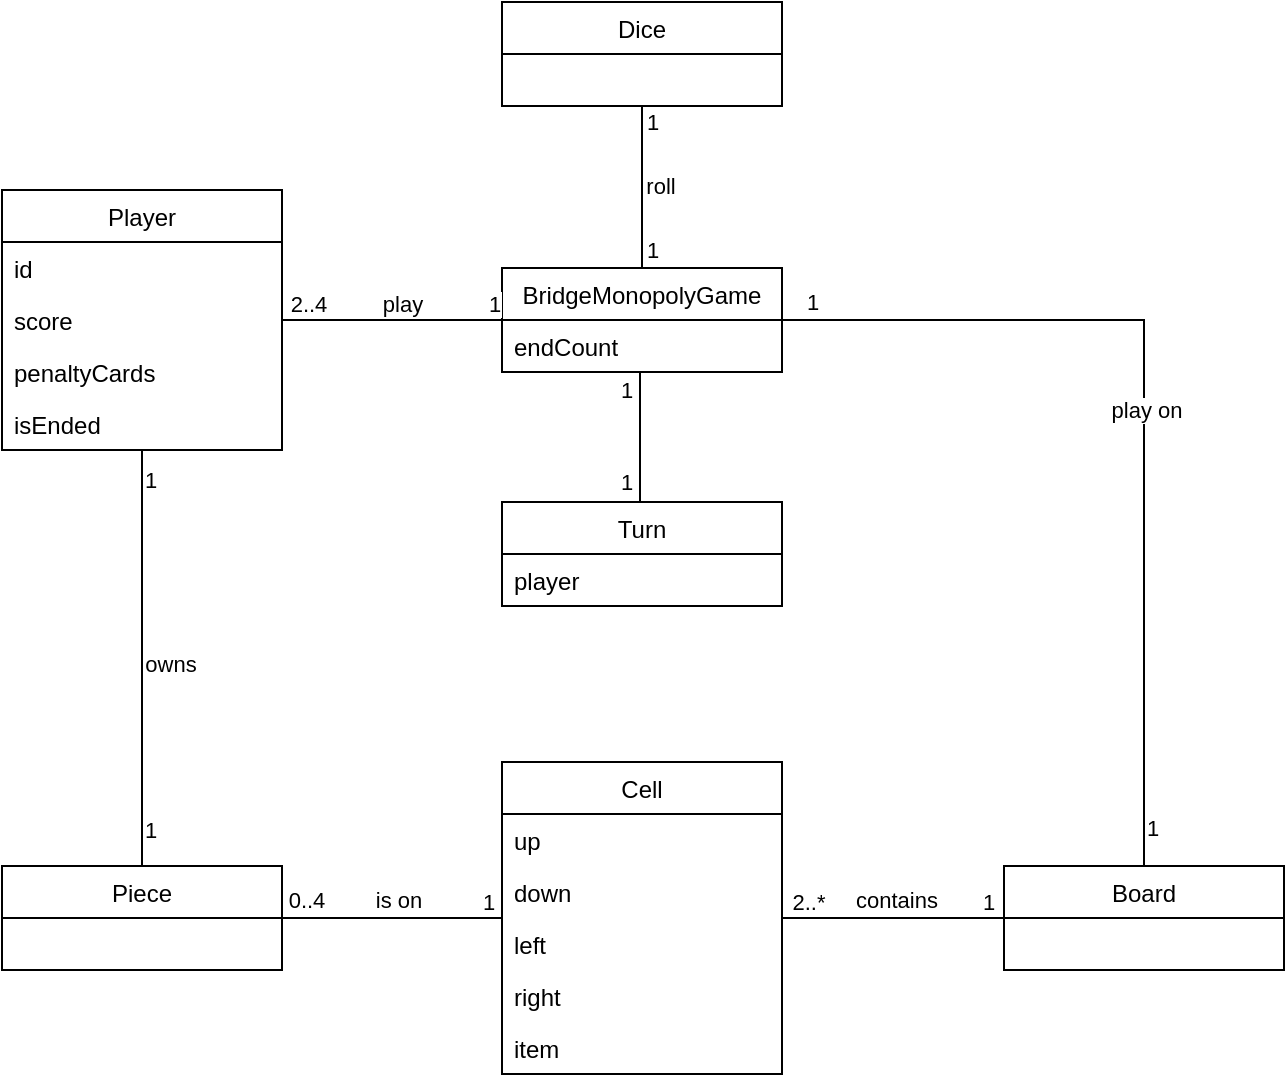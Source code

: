 <mxfile version="18.1.1" type="github">
  <diagram id="C5RBs43oDa-KdzZeNtuy" name="Page-1">
    <mxGraphModel dx="1010" dy="1308" grid="1" gridSize="10" guides="1" tooltips="1" connect="1" arrows="1" fold="1" page="1" pageScale="1" pageWidth="827" pageHeight="1169" math="0" shadow="0">
      <root>
        <mxCell id="WIyWlLk6GJQsqaUBKTNV-0" />
        <mxCell id="WIyWlLk6GJQsqaUBKTNV-1" parent="WIyWlLk6GJQsqaUBKTNV-0" />
        <mxCell id="GMNVH4IvVkyflE9DCt4a-71" style="edgeStyle=orthogonalEdgeStyle;rounded=0;orthogonalLoop=1;jettySize=auto;html=1;entryX=0.5;entryY=0;entryDx=0;entryDy=0;endArrow=none;endFill=0;" parent="WIyWlLk6GJQsqaUBKTNV-1" source="GMNVH4IvVkyflE9DCt4a-15" target="GMNVH4IvVkyflE9DCt4a-59" edge="1">
          <mxGeometry relative="1" as="geometry" />
        </mxCell>
        <mxCell id="GMNVH4IvVkyflE9DCt4a-72" value="owns" style="edgeLabel;html=1;align=center;verticalAlign=middle;resizable=0;points=[];" parent="GMNVH4IvVkyflE9DCt4a-71" vertex="1" connectable="0">
          <mxGeometry x="0.03" y="-1" relative="1" as="geometry">
            <mxPoint x="15" as="offset" />
          </mxGeometry>
        </mxCell>
        <mxCell id="GMNVH4IvVkyflE9DCt4a-73" value="1" style="edgeLabel;html=1;align=center;verticalAlign=middle;resizable=0;points=[];" parent="GMNVH4IvVkyflE9DCt4a-71" vertex="1" connectable="0">
          <mxGeometry x="-0.875" relative="1" as="geometry">
            <mxPoint x="4" y="2" as="offset" />
          </mxGeometry>
        </mxCell>
        <mxCell id="GMNVH4IvVkyflE9DCt4a-74" value="1" style="edgeLabel;html=1;align=center;verticalAlign=middle;resizable=0;points=[];" parent="GMNVH4IvVkyflE9DCt4a-71" vertex="1" connectable="0">
          <mxGeometry x="0.851" relative="1" as="geometry">
            <mxPoint x="4" y="-3" as="offset" />
          </mxGeometry>
        </mxCell>
        <mxCell id="GMNVH4IvVkyflE9DCt4a-15" value="Player" style="swimlane;fontStyle=0;childLayout=stackLayout;horizontal=1;startSize=26;fillColor=none;horizontalStack=0;resizeParent=1;resizeParentMax=0;resizeLast=0;collapsible=1;marginBottom=0;" parent="WIyWlLk6GJQsqaUBKTNV-1" vertex="1">
          <mxGeometry x="50" y="214" width="140" height="130" as="geometry" />
        </mxCell>
        <mxCell id="GMNVH4IvVkyflE9DCt4a-94" value="id" style="text;strokeColor=none;fillColor=none;align=left;verticalAlign=top;spacingLeft=4;spacingRight=4;overflow=hidden;rotatable=0;points=[[0,0.5],[1,0.5]];portConstraint=eastwest;" parent="GMNVH4IvVkyflE9DCt4a-15" vertex="1">
          <mxGeometry y="26" width="140" height="26" as="geometry" />
        </mxCell>
        <mxCell id="GMNVH4IvVkyflE9DCt4a-16" value="score" style="text;strokeColor=none;fillColor=none;align=left;verticalAlign=top;spacingLeft=4;spacingRight=4;overflow=hidden;rotatable=0;points=[[0,0.5],[1,0.5]];portConstraint=eastwest;" parent="GMNVH4IvVkyflE9DCt4a-15" vertex="1">
          <mxGeometry y="52" width="140" height="26" as="geometry" />
        </mxCell>
        <mxCell id="GMNVH4IvVkyflE9DCt4a-17" value="penaltyCards" style="text;strokeColor=none;fillColor=none;align=left;verticalAlign=top;spacingLeft=4;spacingRight=4;overflow=hidden;rotatable=0;points=[[0,0.5],[1,0.5]];portConstraint=eastwest;" parent="GMNVH4IvVkyflE9DCt4a-15" vertex="1">
          <mxGeometry y="78" width="140" height="26" as="geometry" />
        </mxCell>
        <mxCell id="GMNVH4IvVkyflE9DCt4a-97" value="isEnded" style="text;strokeColor=none;fillColor=none;align=left;verticalAlign=top;spacingLeft=4;spacingRight=4;overflow=hidden;rotatable=0;points=[[0,0.5],[1,0.5]];portConstraint=eastwest;" parent="GMNVH4IvVkyflE9DCt4a-15" vertex="1">
          <mxGeometry y="104" width="140" height="26" as="geometry" />
        </mxCell>
        <mxCell id="GMNVH4IvVkyflE9DCt4a-79" style="edgeStyle=orthogonalEdgeStyle;rounded=0;orthogonalLoop=1;jettySize=auto;html=1;exitX=0.5;exitY=0;exitDx=0;exitDy=0;endArrow=none;endFill=0;" parent="WIyWlLk6GJQsqaUBKTNV-1" source="GMNVH4IvVkyflE9DCt4a-19" target="GMNVH4IvVkyflE9DCt4a-67" edge="1">
          <mxGeometry relative="1" as="geometry" />
        </mxCell>
        <mxCell id="GMNVH4IvVkyflE9DCt4a-80" value="roll" style="edgeLabel;html=1;align=center;verticalAlign=middle;resizable=0;points=[];" parent="GMNVH4IvVkyflE9DCt4a-79" vertex="1" connectable="0">
          <mxGeometry x="0.057" y="1" relative="1" as="geometry">
            <mxPoint x="10" y="2" as="offset" />
          </mxGeometry>
        </mxCell>
        <mxCell id="GMNVH4IvVkyflE9DCt4a-81" value="1" style="edgeLabel;html=1;align=center;verticalAlign=middle;resizable=0;points=[];" parent="GMNVH4IvVkyflE9DCt4a-79" vertex="1" connectable="0">
          <mxGeometry x="-0.78" y="1" relative="1" as="geometry">
            <mxPoint x="6" as="offset" />
          </mxGeometry>
        </mxCell>
        <mxCell id="GMNVH4IvVkyflE9DCt4a-82" value="1" style="edgeLabel;html=1;align=center;verticalAlign=middle;resizable=0;points=[];" parent="GMNVH4IvVkyflE9DCt4a-79" vertex="1" connectable="0">
          <mxGeometry x="0.846" relative="1" as="geometry">
            <mxPoint x="5" y="2" as="offset" />
          </mxGeometry>
        </mxCell>
        <mxCell id="fl4x9H8fcKus_H-PSyj9-3" style="edgeStyle=orthogonalEdgeStyle;rounded=0;orthogonalLoop=1;jettySize=auto;html=1;endArrow=none;endFill=0;" edge="1" parent="WIyWlLk6GJQsqaUBKTNV-1">
          <mxGeometry relative="1" as="geometry">
            <mxPoint x="369" y="305" as="sourcePoint" />
            <mxPoint x="369" y="370" as="targetPoint" />
          </mxGeometry>
        </mxCell>
        <mxCell id="fl4x9H8fcKus_H-PSyj9-4" value="1" style="edgeLabel;html=1;align=center;verticalAlign=middle;resizable=0;points=[];" vertex="1" connectable="0" parent="fl4x9H8fcKus_H-PSyj9-3">
          <mxGeometry x="-0.723" y="-4" relative="1" as="geometry">
            <mxPoint x="-3" as="offset" />
          </mxGeometry>
        </mxCell>
        <mxCell id="fl4x9H8fcKus_H-PSyj9-5" value="1" style="edgeLabel;html=1;align=center;verticalAlign=middle;resizable=0;points=[];" vertex="1" connectable="0" parent="fl4x9H8fcKus_H-PSyj9-3">
          <mxGeometry x="0.692" y="-1" relative="1" as="geometry">
            <mxPoint x="-6" as="offset" />
          </mxGeometry>
        </mxCell>
        <mxCell id="GMNVH4IvVkyflE9DCt4a-19" value="BridgeMonopolyGame" style="swimlane;fontStyle=0;childLayout=stackLayout;horizontal=1;startSize=26;fillColor=none;horizontalStack=0;resizeParent=1;resizeParentMax=0;resizeLast=0;collapsible=1;marginBottom=0;" parent="WIyWlLk6GJQsqaUBKTNV-1" vertex="1">
          <mxGeometry x="300" y="253" width="140" height="52" as="geometry" />
        </mxCell>
        <mxCell id="GMNVH4IvVkyflE9DCt4a-96" value="endCount" style="text;strokeColor=none;fillColor=none;align=left;verticalAlign=top;spacingLeft=4;spacingRight=4;overflow=hidden;rotatable=0;points=[[0,0.5],[1,0.5]];portConstraint=eastwest;" parent="GMNVH4IvVkyflE9DCt4a-19" vertex="1">
          <mxGeometry y="26" width="140" height="26" as="geometry" />
        </mxCell>
        <mxCell id="GMNVH4IvVkyflE9DCt4a-23" style="edgeStyle=orthogonalEdgeStyle;rounded=0;orthogonalLoop=1;jettySize=auto;html=1;endArrow=none;endFill=0;" parent="WIyWlLk6GJQsqaUBKTNV-1" source="GMNVH4IvVkyflE9DCt4a-19" target="GMNVH4IvVkyflE9DCt4a-15" edge="1">
          <mxGeometry relative="1" as="geometry">
            <mxPoint x="300" y="351" as="sourcePoint" />
          </mxGeometry>
        </mxCell>
        <mxCell id="GMNVH4IvVkyflE9DCt4a-40" value="play" style="edgeLabel;html=1;align=center;verticalAlign=middle;resizable=0;points=[];" parent="GMNVH4IvVkyflE9DCt4a-23" vertex="1" connectable="0">
          <mxGeometry x="0.156" y="-3" relative="1" as="geometry">
            <mxPoint x="13" y="-5" as="offset" />
          </mxGeometry>
        </mxCell>
        <mxCell id="GMNVH4IvVkyflE9DCt4a-41" value="2..4" style="edgeLabel;html=1;align=center;verticalAlign=middle;resizable=0;points=[];" parent="GMNVH4IvVkyflE9DCt4a-23" vertex="1" connectable="0">
          <mxGeometry x="0.92" relative="1" as="geometry">
            <mxPoint x="8" y="-8" as="offset" />
          </mxGeometry>
        </mxCell>
        <mxCell id="GMNVH4IvVkyflE9DCt4a-42" value="1" style="edgeLabel;html=1;align=center;verticalAlign=middle;resizable=0;points=[];" parent="GMNVH4IvVkyflE9DCt4a-23" vertex="1" connectable="0">
          <mxGeometry x="-0.916" y="-3" relative="1" as="geometry">
            <mxPoint y="-5" as="offset" />
          </mxGeometry>
        </mxCell>
        <mxCell id="GMNVH4IvVkyflE9DCt4a-51" value="Board" style="swimlane;fontStyle=0;childLayout=stackLayout;horizontal=1;startSize=26;fillColor=none;horizontalStack=0;resizeParent=1;resizeParentMax=0;resizeLast=0;collapsible=1;marginBottom=0;" parent="WIyWlLk6GJQsqaUBKTNV-1" vertex="1">
          <mxGeometry x="551" y="552" width="140" height="52" as="geometry" />
        </mxCell>
        <mxCell id="GMNVH4IvVkyflE9DCt4a-54" value=" " style="text;strokeColor=none;fillColor=none;align=left;verticalAlign=top;spacingLeft=4;spacingRight=4;overflow=hidden;rotatable=0;points=[[0,0.5],[1,0.5]];portConstraint=eastwest;" parent="GMNVH4IvVkyflE9DCt4a-51" vertex="1">
          <mxGeometry y="26" width="140" height="26" as="geometry" />
        </mxCell>
        <mxCell id="GMNVH4IvVkyflE9DCt4a-75" style="edgeStyle=orthogonalEdgeStyle;rounded=0;orthogonalLoop=1;jettySize=auto;html=1;endArrow=none;endFill=0;" parent="WIyWlLk6GJQsqaUBKTNV-1" source="GMNVH4IvVkyflE9DCt4a-59" target="GMNVH4IvVkyflE9DCt4a-63" edge="1">
          <mxGeometry relative="1" as="geometry" />
        </mxCell>
        <mxCell id="GMNVH4IvVkyflE9DCt4a-76" value="is on" style="edgeLabel;html=1;align=center;verticalAlign=middle;resizable=0;points=[];" parent="GMNVH4IvVkyflE9DCt4a-75" vertex="1" connectable="0">
          <mxGeometry x="0.053" y="1" relative="1" as="geometry">
            <mxPoint y="-8" as="offset" />
          </mxGeometry>
        </mxCell>
        <mxCell id="GMNVH4IvVkyflE9DCt4a-77" value="0..4" style="edgeLabel;html=1;align=center;verticalAlign=middle;resizable=0;points=[];" parent="GMNVH4IvVkyflE9DCt4a-75" vertex="1" connectable="0">
          <mxGeometry x="-0.883" y="3" relative="1" as="geometry">
            <mxPoint x="5" y="-6" as="offset" />
          </mxGeometry>
        </mxCell>
        <mxCell id="GMNVH4IvVkyflE9DCt4a-78" value="1" style="edgeLabel;html=1;align=center;verticalAlign=middle;resizable=0;points=[];" parent="GMNVH4IvVkyflE9DCt4a-75" vertex="1" connectable="0">
          <mxGeometry x="0.852" y="2" relative="1" as="geometry">
            <mxPoint x="1" y="-6" as="offset" />
          </mxGeometry>
        </mxCell>
        <mxCell id="GMNVH4IvVkyflE9DCt4a-59" value="Piece" style="swimlane;fontStyle=0;childLayout=stackLayout;horizontal=1;startSize=26;fillColor=none;horizontalStack=0;resizeParent=1;resizeParentMax=0;resizeLast=0;collapsible=1;marginBottom=0;" parent="WIyWlLk6GJQsqaUBKTNV-1" vertex="1">
          <mxGeometry x="50" y="552" width="140" height="52" as="geometry" />
        </mxCell>
        <mxCell id="GMNVH4IvVkyflE9DCt4a-83" style="edgeStyle=orthogonalEdgeStyle;rounded=0;orthogonalLoop=1;jettySize=auto;html=1;endArrow=none;endFill=0;" parent="WIyWlLk6GJQsqaUBKTNV-1" source="GMNVH4IvVkyflE9DCt4a-63" target="GMNVH4IvVkyflE9DCt4a-51" edge="1">
          <mxGeometry relative="1" as="geometry" />
        </mxCell>
        <mxCell id="GMNVH4IvVkyflE9DCt4a-84" value="contains" style="edgeLabel;html=1;align=center;verticalAlign=middle;resizable=0;points=[];" parent="GMNVH4IvVkyflE9DCt4a-83" vertex="1" connectable="0">
          <mxGeometry x="-0.104" relative="1" as="geometry">
            <mxPoint x="7" y="-9" as="offset" />
          </mxGeometry>
        </mxCell>
        <mxCell id="GMNVH4IvVkyflE9DCt4a-85" value="2..*" style="edgeLabel;html=1;align=center;verticalAlign=middle;resizable=0;points=[];" parent="GMNVH4IvVkyflE9DCt4a-83" vertex="1" connectable="0">
          <mxGeometry x="-0.869" relative="1" as="geometry">
            <mxPoint x="5" y="-8" as="offset" />
          </mxGeometry>
        </mxCell>
        <mxCell id="GMNVH4IvVkyflE9DCt4a-86" value="1" style="edgeLabel;html=1;align=center;verticalAlign=middle;resizable=0;points=[];" parent="GMNVH4IvVkyflE9DCt4a-83" vertex="1" connectable="0">
          <mxGeometry x="0.788" relative="1" as="geometry">
            <mxPoint x="4" y="-8" as="offset" />
          </mxGeometry>
        </mxCell>
        <mxCell id="GMNVH4IvVkyflE9DCt4a-63" value="Cell" style="swimlane;fontStyle=0;childLayout=stackLayout;horizontal=1;startSize=26;fillColor=none;horizontalStack=0;resizeParent=1;resizeParentMax=0;resizeLast=0;collapsible=1;marginBottom=0;" parent="WIyWlLk6GJQsqaUBKTNV-1" vertex="1">
          <mxGeometry x="300" y="500" width="140" height="156" as="geometry" />
        </mxCell>
        <mxCell id="GMNVH4IvVkyflE9DCt4a-64" value="up" style="text;strokeColor=none;fillColor=none;align=left;verticalAlign=top;spacingLeft=4;spacingRight=4;overflow=hidden;rotatable=0;points=[[0,0.5],[1,0.5]];portConstraint=eastwest;" parent="GMNVH4IvVkyflE9DCt4a-63" vertex="1">
          <mxGeometry y="26" width="140" height="26" as="geometry" />
        </mxCell>
        <mxCell id="GMNVH4IvVkyflE9DCt4a-65" value="down" style="text;strokeColor=none;fillColor=none;align=left;verticalAlign=top;spacingLeft=4;spacingRight=4;overflow=hidden;rotatable=0;points=[[0,0.5],[1,0.5]];portConstraint=eastwest;" parent="GMNVH4IvVkyflE9DCt4a-63" vertex="1">
          <mxGeometry y="52" width="140" height="26" as="geometry" />
        </mxCell>
        <mxCell id="GMNVH4IvVkyflE9DCt4a-66" value="left" style="text;strokeColor=none;fillColor=none;align=left;verticalAlign=top;spacingLeft=4;spacingRight=4;overflow=hidden;rotatable=0;points=[[0,0.5],[1,0.5]];portConstraint=eastwest;" parent="GMNVH4IvVkyflE9DCt4a-63" vertex="1">
          <mxGeometry y="78" width="140" height="26" as="geometry" />
        </mxCell>
        <mxCell id="GMNVH4IvVkyflE9DCt4a-93" value="right" style="text;strokeColor=none;fillColor=none;align=left;verticalAlign=top;spacingLeft=4;spacingRight=4;overflow=hidden;rotatable=0;points=[[0,0.5],[1,0.5]];portConstraint=eastwest;" parent="GMNVH4IvVkyflE9DCt4a-63" vertex="1">
          <mxGeometry y="104" width="140" height="26" as="geometry" />
        </mxCell>
        <mxCell id="GMNVH4IvVkyflE9DCt4a-95" value="item" style="text;strokeColor=none;fillColor=none;align=left;verticalAlign=top;spacingLeft=4;spacingRight=4;overflow=hidden;rotatable=0;points=[[0,0.5],[1,0.5]];portConstraint=eastwest;" parent="GMNVH4IvVkyflE9DCt4a-63" vertex="1">
          <mxGeometry y="130" width="140" height="26" as="geometry" />
        </mxCell>
        <mxCell id="GMNVH4IvVkyflE9DCt4a-67" value="Dice" style="swimlane;fontStyle=0;childLayout=stackLayout;horizontal=1;startSize=26;fillColor=none;horizontalStack=0;resizeParent=1;resizeParentMax=0;resizeLast=0;collapsible=1;marginBottom=0;" parent="WIyWlLk6GJQsqaUBKTNV-1" vertex="1">
          <mxGeometry x="300" y="120" width="140" height="52" as="geometry" />
        </mxCell>
        <mxCell id="GMNVH4IvVkyflE9DCt4a-69" value=" " style="text;strokeColor=none;fillColor=none;align=left;verticalAlign=top;spacingLeft=4;spacingRight=4;overflow=hidden;rotatable=0;points=[[0,0.5],[1,0.5]];portConstraint=eastwest;" parent="GMNVH4IvVkyflE9DCt4a-67" vertex="1">
          <mxGeometry y="26" width="140" height="26" as="geometry" />
        </mxCell>
        <mxCell id="GMNVH4IvVkyflE9DCt4a-87" style="edgeStyle=orthogonalEdgeStyle;rounded=0;orthogonalLoop=1;jettySize=auto;html=1;entryX=0.5;entryY=0;entryDx=0;entryDy=0;endArrow=none;endFill=0;" parent="WIyWlLk6GJQsqaUBKTNV-1" source="GMNVH4IvVkyflE9DCt4a-19" target="GMNVH4IvVkyflE9DCt4a-51" edge="1">
          <mxGeometry y="52" relative="1" as="geometry">
            <mxPoint x="440" y="351" as="sourcePoint" />
          </mxGeometry>
        </mxCell>
        <mxCell id="GMNVH4IvVkyflE9DCt4a-88" value="play on" style="edgeLabel;html=1;align=center;verticalAlign=middle;resizable=0;points=[];" parent="GMNVH4IvVkyflE9DCt4a-87" vertex="1" connectable="0">
          <mxGeometry x="0.028" y="1" relative="1" as="geometry">
            <mxPoint y="-8" as="offset" />
          </mxGeometry>
        </mxCell>
        <mxCell id="GMNVH4IvVkyflE9DCt4a-89" value="1" style="edgeLabel;html=1;align=center;verticalAlign=middle;resizable=0;points=[];" parent="GMNVH4IvVkyflE9DCt4a-87" vertex="1" connectable="0">
          <mxGeometry x="-0.907" relative="1" as="geometry">
            <mxPoint x="-6" y="-9" as="offset" />
          </mxGeometry>
        </mxCell>
        <mxCell id="GMNVH4IvVkyflE9DCt4a-90" value="1" style="edgeLabel;html=1;align=center;verticalAlign=middle;resizable=0;points=[];" parent="GMNVH4IvVkyflE9DCt4a-87" vertex="1" connectable="0">
          <mxGeometry x="0.887" y="-2" relative="1" as="geometry">
            <mxPoint x="6" y="6" as="offset" />
          </mxGeometry>
        </mxCell>
        <mxCell id="fl4x9H8fcKus_H-PSyj9-0" value="Turn" style="swimlane;fontStyle=0;childLayout=stackLayout;horizontal=1;startSize=26;fillColor=none;horizontalStack=0;resizeParent=1;resizeParentMax=0;resizeLast=0;collapsible=1;marginBottom=0;" vertex="1" parent="WIyWlLk6GJQsqaUBKTNV-1">
          <mxGeometry x="300" y="370" width="140" height="52" as="geometry" />
        </mxCell>
        <mxCell id="fl4x9H8fcKus_H-PSyj9-1" value="player" style="text;strokeColor=none;fillColor=none;align=left;verticalAlign=top;spacingLeft=4;spacingRight=4;overflow=hidden;rotatable=0;points=[[0,0.5],[1,0.5]];portConstraint=eastwest;" vertex="1" parent="fl4x9H8fcKus_H-PSyj9-0">
          <mxGeometry y="26" width="140" height="26" as="geometry" />
        </mxCell>
      </root>
    </mxGraphModel>
  </diagram>
</mxfile>
